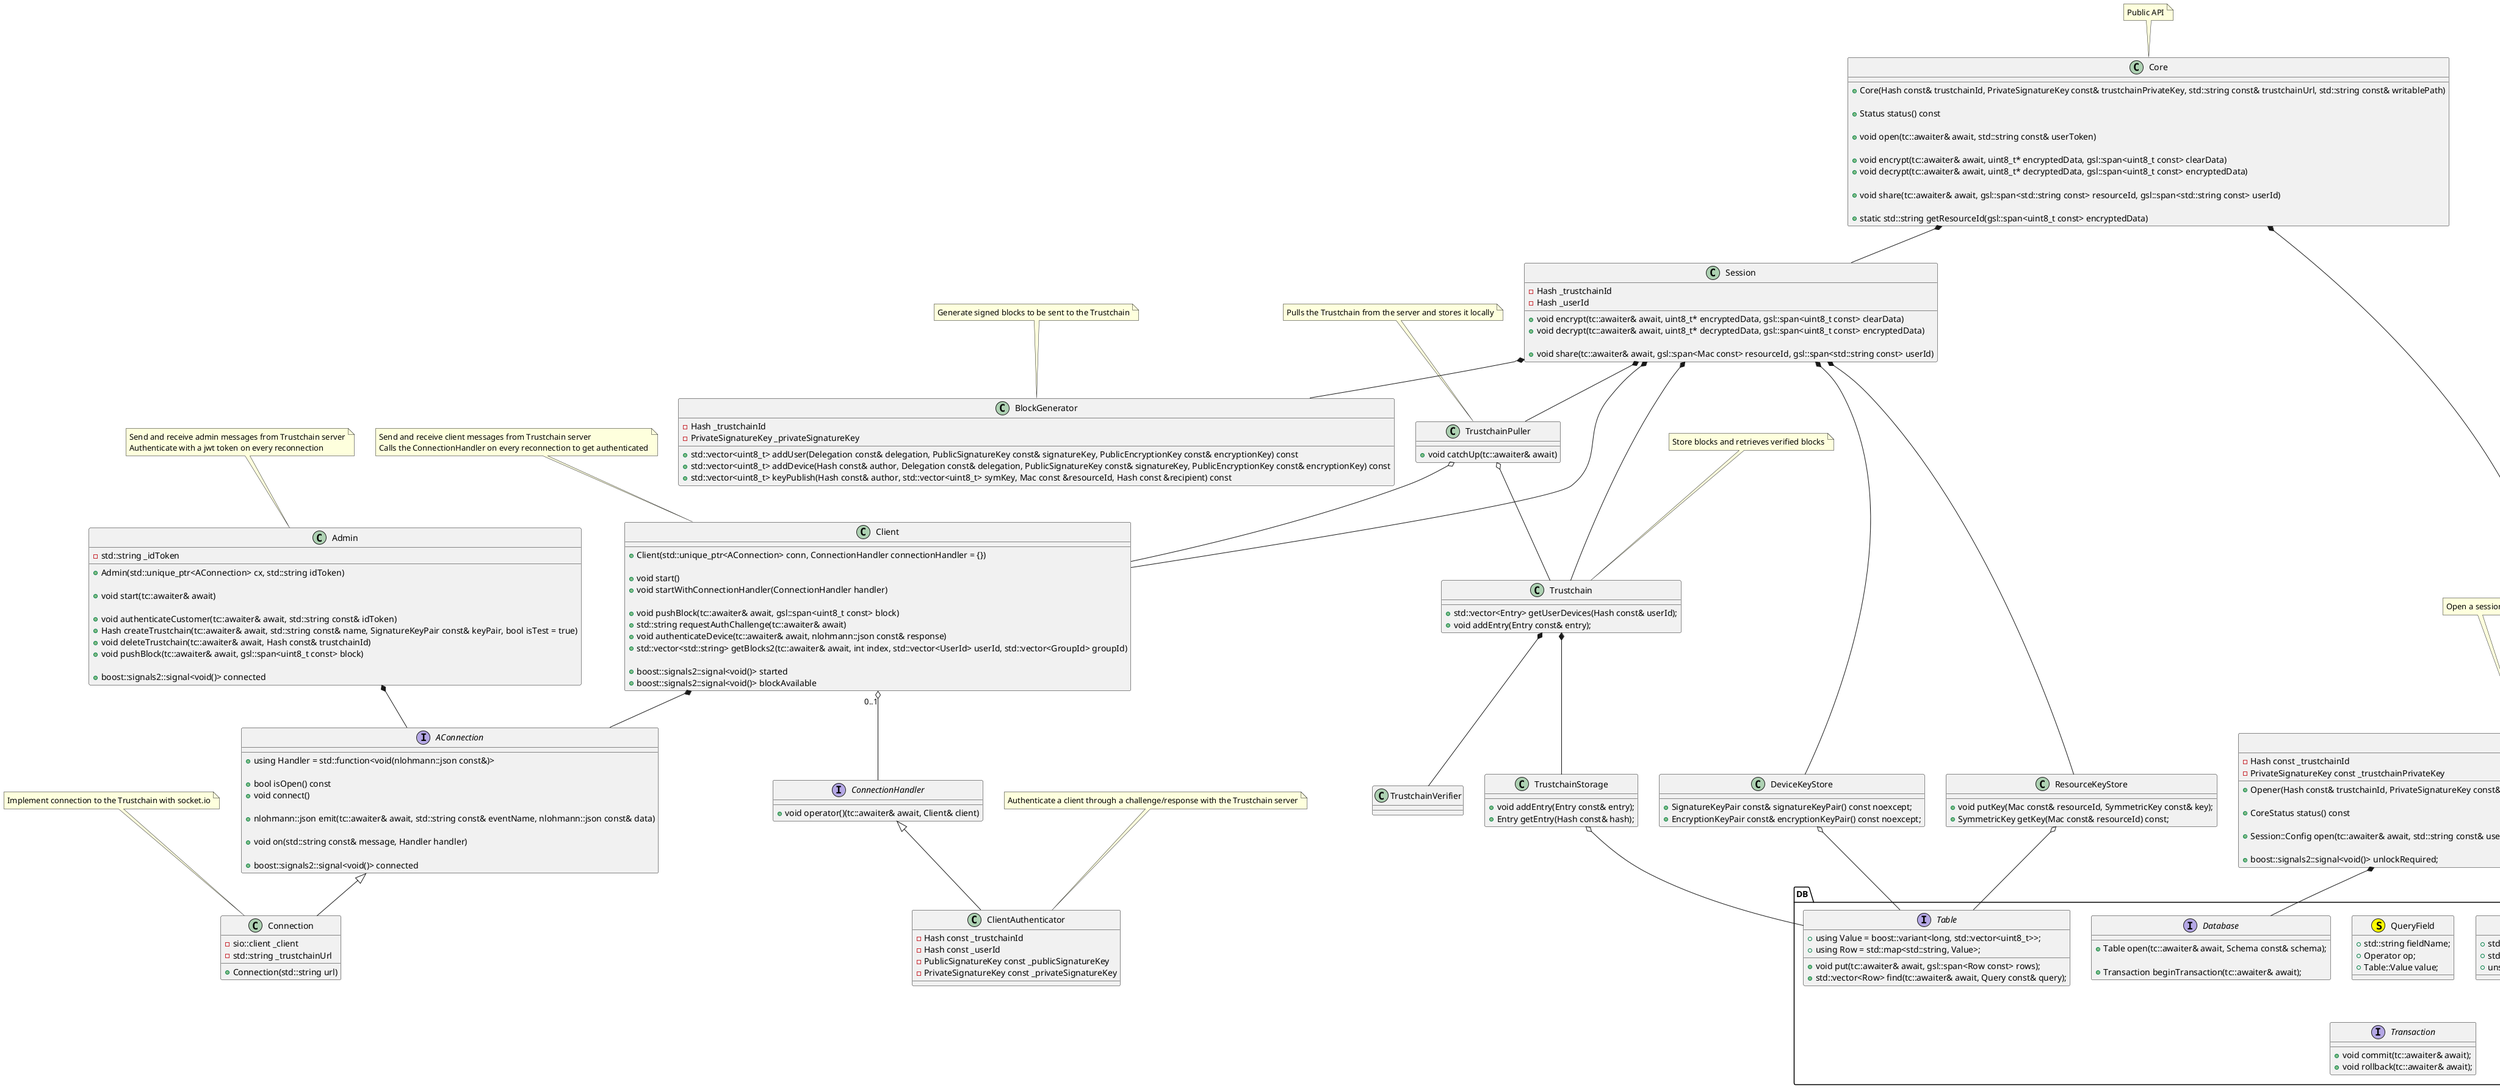 @startuml

set namespaceSeparator ::

class Core {
  +Core(Hash const& trustchainId, PrivateSignatureKey const& trustchainPrivateKey, std::string const& trustchainUrl, std::string const& writablePath)

  +Status status() const

  +void open(tc::awaiter& await, std::string const& userToken)

  +void encrypt(tc::awaiter& await, uint8_t* encryptedData, gsl::span<uint8_t const> clearData)
  +void decrypt(tc::awaiter& await, uint8_t* decryptedData, gsl::span<uint8_t const> encryptedData)

  +void share(tc::awaiter& await, gsl::span<std::string const> resourceId, gsl::span<std::string const> userId)

  +static std::string getResourceId(gsl::span<uint8_t const> encryptedData)
}

note top of Core
  Public API
end note

class Opener {
  -Hash const _trustchainId
  -PrivateSignatureKey const _trustchainPrivateKey

  +Opener(Hash const& trustchainId, PrivateSignatureKey const& trustchainPrivateKey, std::string const& trustchainUrl, std::string const& writablePath)

  +CoreStatus status() const

  +Session::Config open(tc::awaiter& await, std::string const& userToken);

  +boost::signals2::signal<void()> unlockRequired;
}

note top of Opener
  Open a session
end note

class Session {
  -Hash _trustchainId
  -Hash _userId

  +void encrypt(tc::awaiter& await, uint8_t* encryptedData, gsl::span<uint8_t const> clearData)
  +void decrypt(tc::awaiter& await, uint8_t* decryptedData, gsl::span<uint8_t const> encryptedData)

  +void share(tc::awaiter& await, gsl::span<Mac const> resourceId, gsl::span<std::string const> userId)
}

class Trustchain {
  +std::vector<Entry> getUserDevices(Hash const& userId);
  +void addEntry(Entry const& entry);
}
note top of Trustchain
  Store blocks and retrieves verified blocks
end note
class TrustchainStorage {
  +void addEntry(Entry const& entry);
  +Entry getEntry(Hash const& hash);
}
class TrustchainVerifier
class DeviceKeyStore {
  +SignatureKeyPair const& signatureKeyPair() const noexcept;
  +EncryptionKeyPair const& encryptionKeyPair() const noexcept;
}
class ResourceKeyStore {
  +void putKey(Mac const& resourceId, SymmetricKey const& key);
  +SymmetricKey getKey(Mac const& resourceId) const;
}

class Client {
  +Client(std::unique_ptr<AConnection> conn, ConnectionHandler connectionHandler = {})

  +void start()
  +void startWithConnectionHandler(ConnectionHandler handler)

  +void pushBlock(tc::awaiter& await, gsl::span<uint8_t const> block)
  +std::string requestAuthChallenge(tc::awaiter& await)
  +void authenticateDevice(tc::awaiter& await, nlohmann::json const& response)
  +std::vector<std::string> getBlocks2(tc::awaiter& await, int index, std::vector<UserId> userId, std::vector<GroupId> groupId)

  +boost::signals2::signal<void()> started
  +boost::signals2::signal<void()> blockAvailable
}
note top of Client
  Send and receive client messages from Trustchain server
  Calls the ConnectionHandler on every reconnection to get authenticated
end note

class Admin {
  -std::string _idToken

  +Admin(std::unique_ptr<AConnection> cx, std::string idToken)

  +void start(tc::awaiter& await)

  +void authenticateCustomer(tc::awaiter& await, std::string const& idToken)
  +Hash createTrustchain(tc::awaiter& await, std::string const& name, SignatureKeyPair const& keyPair, bool isTest = true)
  +void deleteTrustchain(tc::awaiter& await, Hash const& trustchainId)
  +void pushBlock(tc::awaiter& await, gsl::span<uint8_t const> block)

  +boost::signals2::signal<void()> connected
}
note top of Admin
  Send and receive admin messages from Trustchain server
  Authenticate with a jwt token on every reconnection
end note

interface AConnection {
  +using Handler = std::function<void(nlohmann::json const&)>

  +bool isOpen() const
  +void connect()

  +nlohmann::json emit(tc::awaiter& await, std::string const& eventName, nlohmann::json const& data)

  +void on(std::string const& message, Handler handler)

  +boost::signals2::signal<void()> connected
}
class Connection {
  -sio::client _client
  -std::string _trustchainUrl

  +Connection(std::string url)
}
note top of Connection
  Implement connection to the Trustchain with socket.io
end note

class BlockGenerator {
  -Hash _trustchainId
  -PrivateSignatureKey _privateSignatureKey

  +std::vector<uint8_t> addUser(Delegation const& delegation, PublicSignatureKey const& signatureKey, PublicEncryptionKey const& encryptionKey) const
  +std::vector<uint8_t> addDevice(Hash const& author, Delegation const& delegation, PublicSignatureKey const& signatureKey, PublicEncryptionKey const& encryptionKey) const
  +std::vector<uint8_t> keyPublish(Hash const& author, std::vector<uint8_t> symKey, Mac const &resourceId, Hash const &recipient) const
}
note top of BlockGenerator
  Generate signed blocks to be sent to the Trustchain
end note

class TrustchainPuller {
  +void catchUp(tc::awaiter& await)
}
note top of TrustchainPuller
  Pulls the Trustchain from the server and stores it locally
end note

interface ConnectionHandler {
  +void operator()(tc::awaiter& await, Client& client)
}
class ClientAuthenticator {
  -Hash const _trustchainId
  -Hash const _userId
  -PublicSignatureKey const _publicSignatureKey
  -PrivateSignatureKey const _privateSignatureKey
}
note top of ClientAuthenticator
  Authenticate a client through a challenge/response with the Trustchain server
end note

namespace DB {
  class QueryField << (S,yellow) >> {
    +std::string fieldName;
    +Operator op;
    +Table::Value value;
  }

  class Query << (S,yellow) >> {
    +std::vector<QueryField> selector;
    +std::string sortBy;
    +unsigned long limit;
  }

  interface Transaction {
    +void commit(tc::awaiter& await);
    +void rollback(tc::awaiter& await);
  }

  interface Table {
    +using Value = boost::variant<long, std::vector<uint8_t>>;
    +using Row = std::map<std::string, Value>;

    +void put(tc::awaiter& await, gsl::span<Row const> rows);
    +std::vector<Row> find(tc::awaiter& await, Query const& query);
  }

  interface Database {
    +Table open(tc::awaiter& await, Schema const& schema);

    +Transaction beginTransaction(tc::awaiter& await);
  }
}

Core *-- Opener
Core *-- Session
Opener *-- DB::Database
Session *-- Trustchain
Trustchain *-- TrustchainStorage
Trustchain *-- TrustchainVerifier
Session *-- DeviceKeyStore
Session *-- ResourceKeyStore
Session *-- Client
Session *-- TrustchainPuller
Session *-- BlockGenerator
Client "0..1" o-- ConnectionHandler
Client *-- AConnection
Admin *-- AConnection
TrustchainPuller o-- Client
TrustchainPuller o-- Trustchain

TrustchainStorage o-- DB::Table
DeviceKeyStore o-- DB::Table
ResourceKeyStore o-- DB::Table

ConnectionHandler <|-- ClientAuthenticator
AConnection <|-- Connection

@enduml
